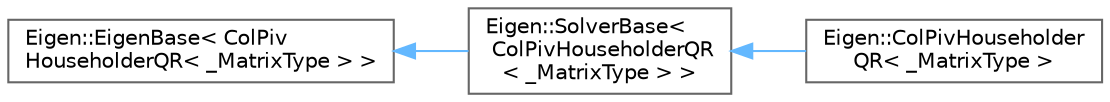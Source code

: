 digraph "Graphical Class Hierarchy"
{
 // LATEX_PDF_SIZE
  bgcolor="transparent";
  edge [fontname=Helvetica,fontsize=10,labelfontname=Helvetica,labelfontsize=10];
  node [fontname=Helvetica,fontsize=10,shape=box,height=0.2,width=0.4];
  rankdir="LR";
  Node0 [id="Node000000",label="Eigen::EigenBase\< ColPiv\lHouseholderQR\< _MatrixType \> \>",height=0.2,width=0.4,color="grey40", fillcolor="white", style="filled",URL="$structEigen_1_1EigenBase.html",tooltip=" "];
  Node0 -> Node1 [id="edge481_Node000000_Node000001",dir="back",color="steelblue1",style="solid",tooltip=" "];
  Node1 [id="Node000001",label="Eigen::SolverBase\<\l ColPivHouseholderQR\l\< _MatrixType \> \>",height=0.2,width=0.4,color="grey40", fillcolor="white", style="filled",URL="$classEigen_1_1SolverBase.html",tooltip=" "];
  Node1 -> Node2 [id="edge482_Node000001_Node000002",dir="back",color="steelblue1",style="solid",tooltip=" "];
  Node2 [id="Node000002",label="Eigen::ColPivHouseholder\lQR\< _MatrixType \>",height=0.2,width=0.4,color="grey40", fillcolor="white", style="filled",URL="$classEigen_1_1ColPivHouseholderQR.html",tooltip="Householder rank-revealing QR decomposition of a matrix with column-pivoting."];
}
